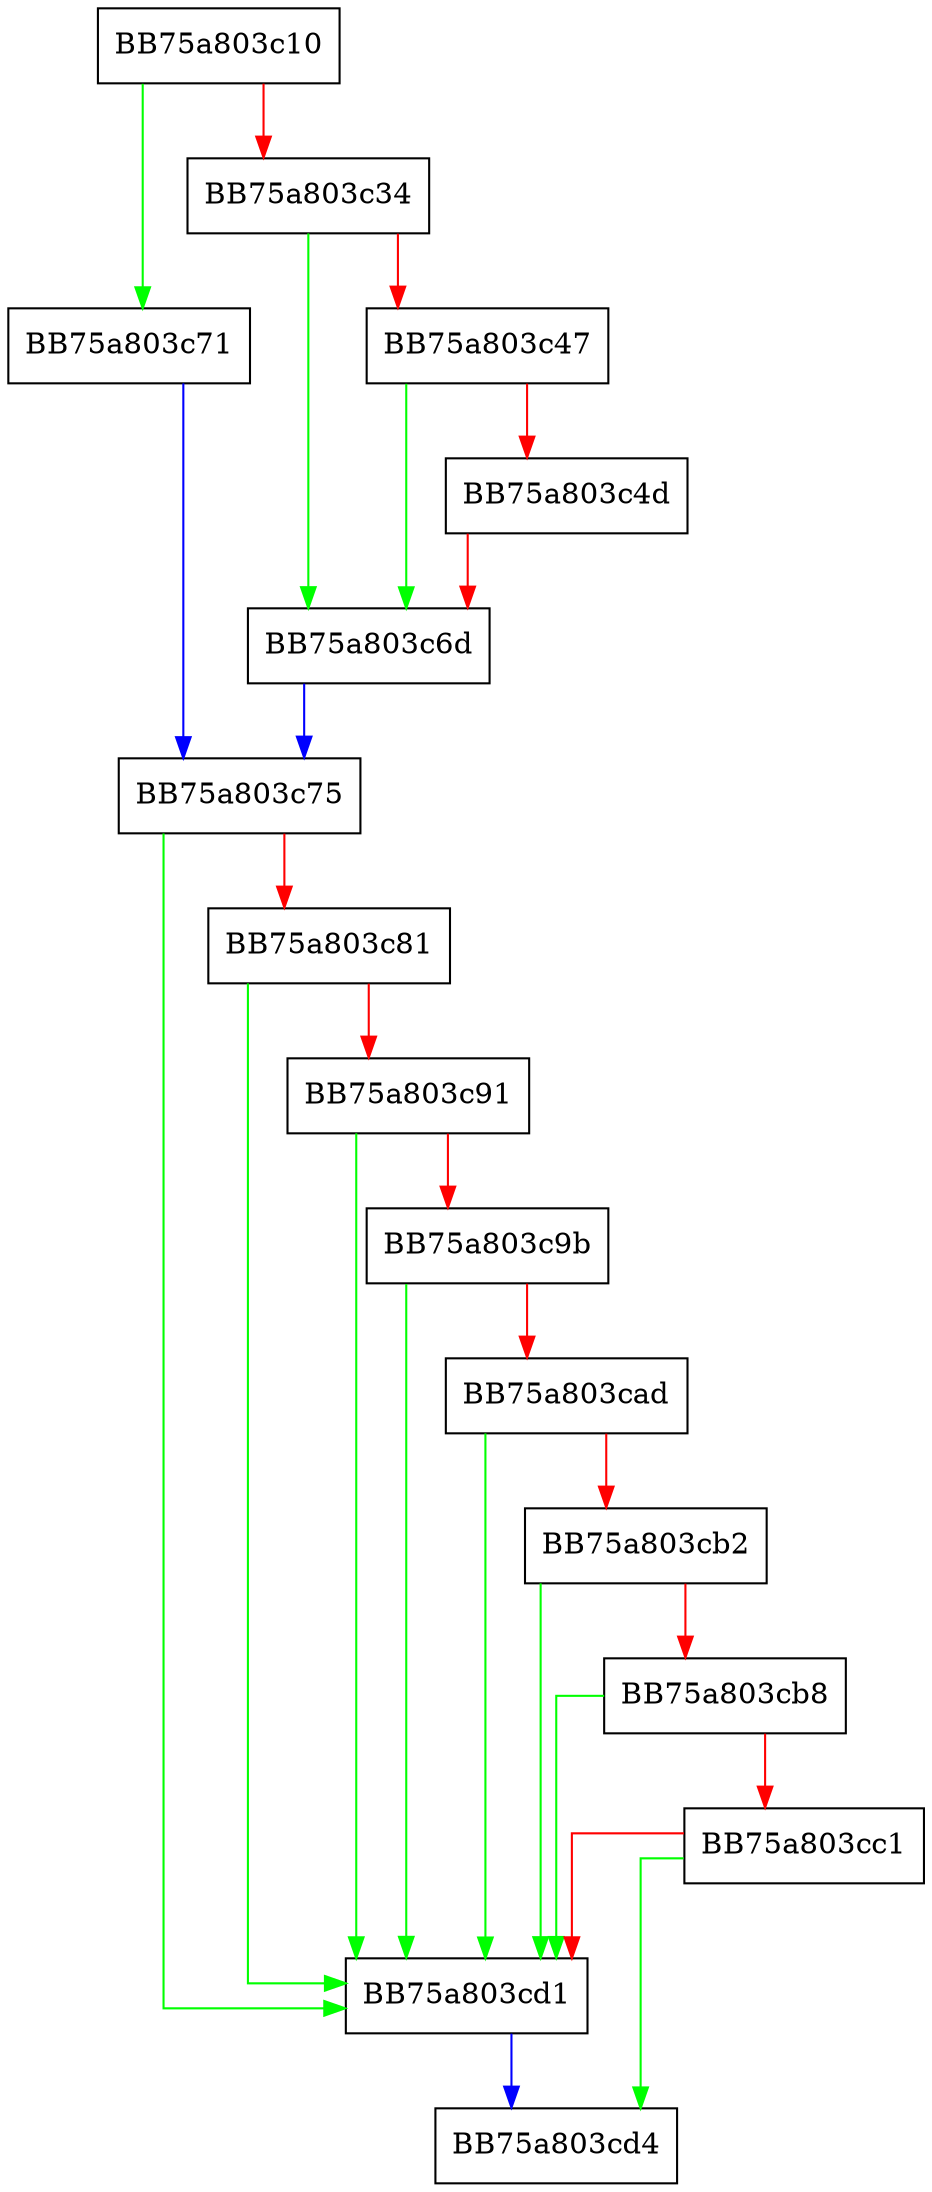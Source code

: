 digraph CanDeleteOnReboot {
  node [shape="box"];
  graph [splines=ortho];
  BB75a803c10 -> BB75a803c71 [color="green"];
  BB75a803c10 -> BB75a803c34 [color="red"];
  BB75a803c34 -> BB75a803c6d [color="green"];
  BB75a803c34 -> BB75a803c47 [color="red"];
  BB75a803c47 -> BB75a803c6d [color="green"];
  BB75a803c47 -> BB75a803c4d [color="red"];
  BB75a803c4d -> BB75a803c6d [color="red"];
  BB75a803c6d -> BB75a803c75 [color="blue"];
  BB75a803c71 -> BB75a803c75 [color="blue"];
  BB75a803c75 -> BB75a803cd1 [color="green"];
  BB75a803c75 -> BB75a803c81 [color="red"];
  BB75a803c81 -> BB75a803cd1 [color="green"];
  BB75a803c81 -> BB75a803c91 [color="red"];
  BB75a803c91 -> BB75a803cd1 [color="green"];
  BB75a803c91 -> BB75a803c9b [color="red"];
  BB75a803c9b -> BB75a803cd1 [color="green"];
  BB75a803c9b -> BB75a803cad [color="red"];
  BB75a803cad -> BB75a803cd1 [color="green"];
  BB75a803cad -> BB75a803cb2 [color="red"];
  BB75a803cb2 -> BB75a803cd1 [color="green"];
  BB75a803cb2 -> BB75a803cb8 [color="red"];
  BB75a803cb8 -> BB75a803cd1 [color="green"];
  BB75a803cb8 -> BB75a803cc1 [color="red"];
  BB75a803cc1 -> BB75a803cd4 [color="green"];
  BB75a803cc1 -> BB75a803cd1 [color="red"];
  BB75a803cd1 -> BB75a803cd4 [color="blue"];
}